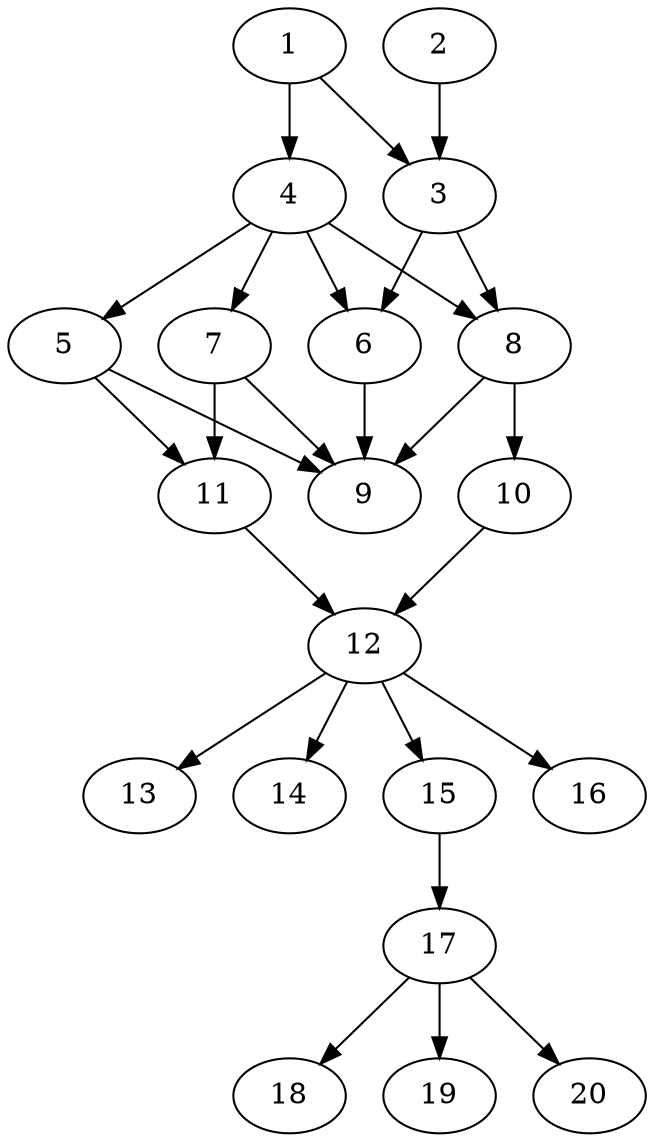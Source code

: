 // DAG automatically generated by daggen at Tue Aug  6 16:20:30 2019
// ./daggen --dot -n 20 --ccr 0.3 --fat 0.4 --regular 0.5 --density 0.8 --mindata 5242880 --maxdata 52428800 
digraph G {
  1 [size="50083840", alpha="0.14", expect_size="15025152"] 
  1 -> 3 [size ="15025152"]
  1 -> 4 [size ="15025152"]
  2 [size="165614933", alpha="0.19", expect_size="49684480"] 
  2 -> 3 [size ="49684480"]
  3 [size="22237867", alpha="0.15", expect_size="6671360"] 
  3 -> 6 [size ="6671360"]
  3 -> 8 [size ="6671360"]
  4 [size="76113920", alpha="0.16", expect_size="22834176"] 
  4 -> 5 [size ="22834176"]
  4 -> 6 [size ="22834176"]
  4 -> 7 [size ="22834176"]
  4 -> 8 [size ="22834176"]
  5 [size="174639787", alpha="0.10", expect_size="52391936"] 
  5 -> 9 [size ="52391936"]
  5 -> 11 [size ="52391936"]
  6 [size="59845973", alpha="0.02", expect_size="17953792"] 
  6 -> 9 [size ="17953792"]
  7 [size="125166933", alpha="0.16", expect_size="37550080"] 
  7 -> 9 [size ="37550080"]
  7 -> 11 [size ="37550080"]
  8 [size="97795413", alpha="0.01", expect_size="29338624"] 
  8 -> 9 [size ="29338624"]
  8 -> 10 [size ="29338624"]
  9 [size="165024427", alpha="0.12", expect_size="49507328"] 
  10 [size="28050773", alpha="0.12", expect_size="8415232"] 
  10 -> 12 [size ="8415232"]
  11 [size="129027413", alpha="0.09", expect_size="38708224"] 
  11 -> 12 [size ="38708224"]
  12 [size="81762987", alpha="0.11", expect_size="24528896"] 
  12 -> 13 [size ="24528896"]
  12 -> 14 [size ="24528896"]
  12 -> 15 [size ="24528896"]
  12 -> 16 [size ="24528896"]
  13 [size="73096533", alpha="0.14", expect_size="21928960"] 
  14 [size="36683093", alpha="0.14", expect_size="11004928"] 
  15 [size="166348800", alpha="0.17", expect_size="49904640"] 
  15 -> 17 [size ="49904640"]
  16 [size="85681493", alpha="0.10", expect_size="25704448"] 
  17 [size="100256427", alpha="0.14", expect_size="30076928"] 
  17 -> 18 [size ="30076928"]
  17 -> 19 [size ="30076928"]
  17 -> 20 [size ="30076928"]
  18 [size="65204907", alpha="0.18", expect_size="19561472"] 
  19 [size="71802880", alpha="0.01", expect_size="21540864"] 
  20 [size="169844053", alpha="0.01", expect_size="50953216"] 
}
